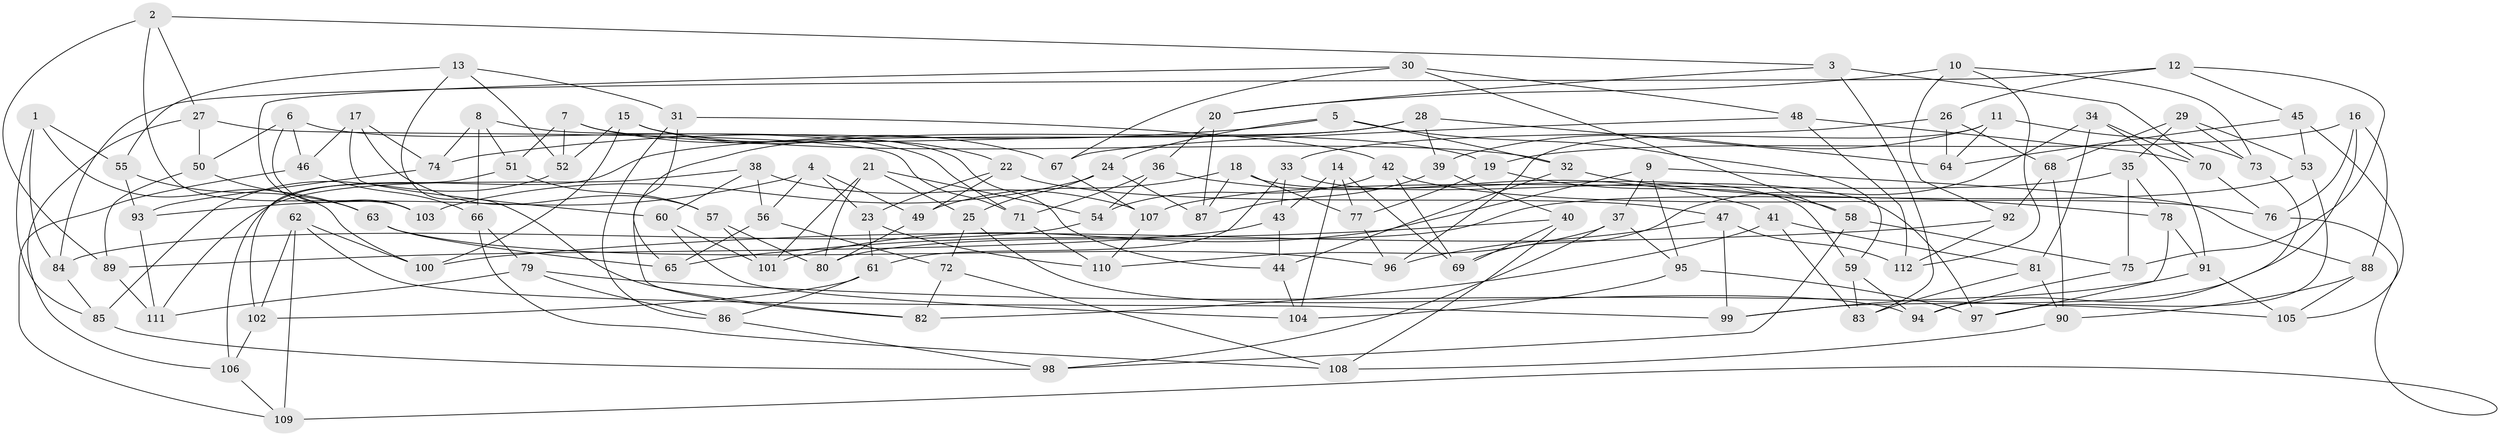 // Generated by graph-tools (version 1.1) at 2025/50/03/09/25 03:50:55]
// undirected, 112 vertices, 224 edges
graph export_dot {
graph [start="1"]
  node [color=gray90,style=filled];
  1;
  2;
  3;
  4;
  5;
  6;
  7;
  8;
  9;
  10;
  11;
  12;
  13;
  14;
  15;
  16;
  17;
  18;
  19;
  20;
  21;
  22;
  23;
  24;
  25;
  26;
  27;
  28;
  29;
  30;
  31;
  32;
  33;
  34;
  35;
  36;
  37;
  38;
  39;
  40;
  41;
  42;
  43;
  44;
  45;
  46;
  47;
  48;
  49;
  50;
  51;
  52;
  53;
  54;
  55;
  56;
  57;
  58;
  59;
  60;
  61;
  62;
  63;
  64;
  65;
  66;
  67;
  68;
  69;
  70;
  71;
  72;
  73;
  74;
  75;
  76;
  77;
  78;
  79;
  80;
  81;
  82;
  83;
  84;
  85;
  86;
  87;
  88;
  89;
  90;
  91;
  92;
  93;
  94;
  95;
  96;
  97;
  98;
  99;
  100;
  101;
  102;
  103;
  104;
  105;
  106;
  107;
  108;
  109;
  110;
  111;
  112;
  1 -- 100;
  1 -- 85;
  1 -- 55;
  1 -- 84;
  2 -- 89;
  2 -- 3;
  2 -- 103;
  2 -- 27;
  3 -- 83;
  3 -- 70;
  3 -- 20;
  4 -- 56;
  4 -- 93;
  4 -- 23;
  4 -- 49;
  5 -- 74;
  5 -- 32;
  5 -- 24;
  5 -- 59;
  6 -- 103;
  6 -- 71;
  6 -- 46;
  6 -- 50;
  7 -- 67;
  7 -- 52;
  7 -- 51;
  7 -- 19;
  8 -- 74;
  8 -- 66;
  8 -- 51;
  8 -- 44;
  9 -- 101;
  9 -- 37;
  9 -- 95;
  9 -- 88;
  10 -- 20;
  10 -- 92;
  10 -- 73;
  10 -- 112;
  11 -- 73;
  11 -- 96;
  11 -- 64;
  11 -- 39;
  12 -- 75;
  12 -- 26;
  12 -- 84;
  12 -- 45;
  13 -- 55;
  13 -- 52;
  13 -- 31;
  13 -- 82;
  14 -- 43;
  14 -- 77;
  14 -- 69;
  14 -- 104;
  15 -- 52;
  15 -- 22;
  15 -- 100;
  15 -- 32;
  16 -- 76;
  16 -- 88;
  16 -- 19;
  16 -- 99;
  17 -- 60;
  17 -- 74;
  17 -- 57;
  17 -- 46;
  18 -- 87;
  18 -- 77;
  18 -- 49;
  18 -- 59;
  19 -- 77;
  19 -- 58;
  20 -- 36;
  20 -- 87;
  21 -- 25;
  21 -- 101;
  21 -- 54;
  21 -- 80;
  22 -- 49;
  22 -- 23;
  22 -- 47;
  23 -- 61;
  23 -- 110;
  24 -- 103;
  24 -- 25;
  24 -- 87;
  25 -- 72;
  25 -- 94;
  26 -- 64;
  26 -- 33;
  26 -- 68;
  27 -- 50;
  27 -- 106;
  27 -- 71;
  28 -- 106;
  28 -- 64;
  28 -- 39;
  28 -- 82;
  29 -- 35;
  29 -- 53;
  29 -- 73;
  29 -- 68;
  30 -- 67;
  30 -- 103;
  30 -- 48;
  30 -- 58;
  31 -- 42;
  31 -- 65;
  31 -- 86;
  32 -- 44;
  32 -- 78;
  33 -- 61;
  33 -- 97;
  33 -- 43;
  34 -- 69;
  34 -- 91;
  34 -- 70;
  34 -- 81;
  35 -- 107;
  35 -- 75;
  35 -- 78;
  36 -- 41;
  36 -- 71;
  36 -- 54;
  37 -- 95;
  37 -- 98;
  37 -- 110;
  38 -- 111;
  38 -- 60;
  38 -- 107;
  38 -- 56;
  39 -- 40;
  39 -- 87;
  40 -- 65;
  40 -- 69;
  40 -- 108;
  41 -- 83;
  41 -- 81;
  41 -- 82;
  42 -- 54;
  42 -- 69;
  42 -- 76;
  43 -- 44;
  43 -- 89;
  44 -- 104;
  45 -- 53;
  45 -- 64;
  45 -- 105;
  46 -- 109;
  46 -- 66;
  47 -- 99;
  47 -- 96;
  47 -- 112;
  48 -- 112;
  48 -- 67;
  48 -- 70;
  49 -- 80;
  50 -- 89;
  50 -- 63;
  51 -- 102;
  51 -- 57;
  52 -- 85;
  53 -- 97;
  53 -- 80;
  54 -- 84;
  55 -- 93;
  55 -- 63;
  56 -- 72;
  56 -- 65;
  57 -- 101;
  57 -- 80;
  58 -- 75;
  58 -- 98;
  59 -- 83;
  59 -- 94;
  60 -- 104;
  60 -- 101;
  61 -- 102;
  61 -- 86;
  62 -- 99;
  62 -- 109;
  62 -- 102;
  62 -- 100;
  63 -- 65;
  63 -- 96;
  66 -- 79;
  66 -- 108;
  67 -- 107;
  68 -- 92;
  68 -- 90;
  70 -- 76;
  71 -- 110;
  72 -- 82;
  72 -- 108;
  73 -- 94;
  74 -- 93;
  75 -- 94;
  76 -- 109;
  77 -- 96;
  78 -- 91;
  78 -- 97;
  79 -- 111;
  79 -- 105;
  79 -- 86;
  81 -- 83;
  81 -- 90;
  84 -- 85;
  85 -- 98;
  86 -- 98;
  88 -- 105;
  88 -- 90;
  89 -- 111;
  90 -- 108;
  91 -- 105;
  91 -- 99;
  92 -- 100;
  92 -- 112;
  93 -- 111;
  95 -- 104;
  95 -- 97;
  102 -- 106;
  106 -- 109;
  107 -- 110;
}
